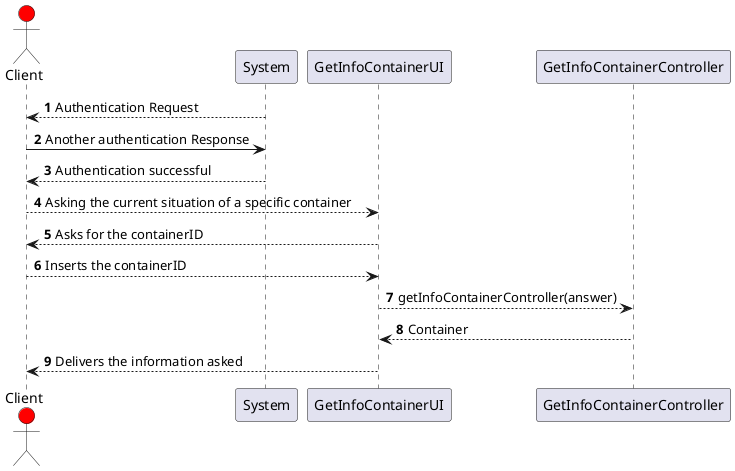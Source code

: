 @startuml

autonumber

actor Client #red

System --> Client: Authentication Request
Client -> System : Another authentication Response
System --> Client : Authentication successful
Client --> GetInfoContainerUI : Asking the current situation of a specific container
GetInfoContainerUI --> Client : Asks for the containerID
Client --> GetInfoContainerUI : Inserts the containerID
GetInfoContainerUI --> GetInfoContainerController : getInfoContainerController(answer)
GetInfoContainerController --> GetInfoContainerUI : Container
GetInfoContainerUI --> Client : Delivers the information asked

@enduml